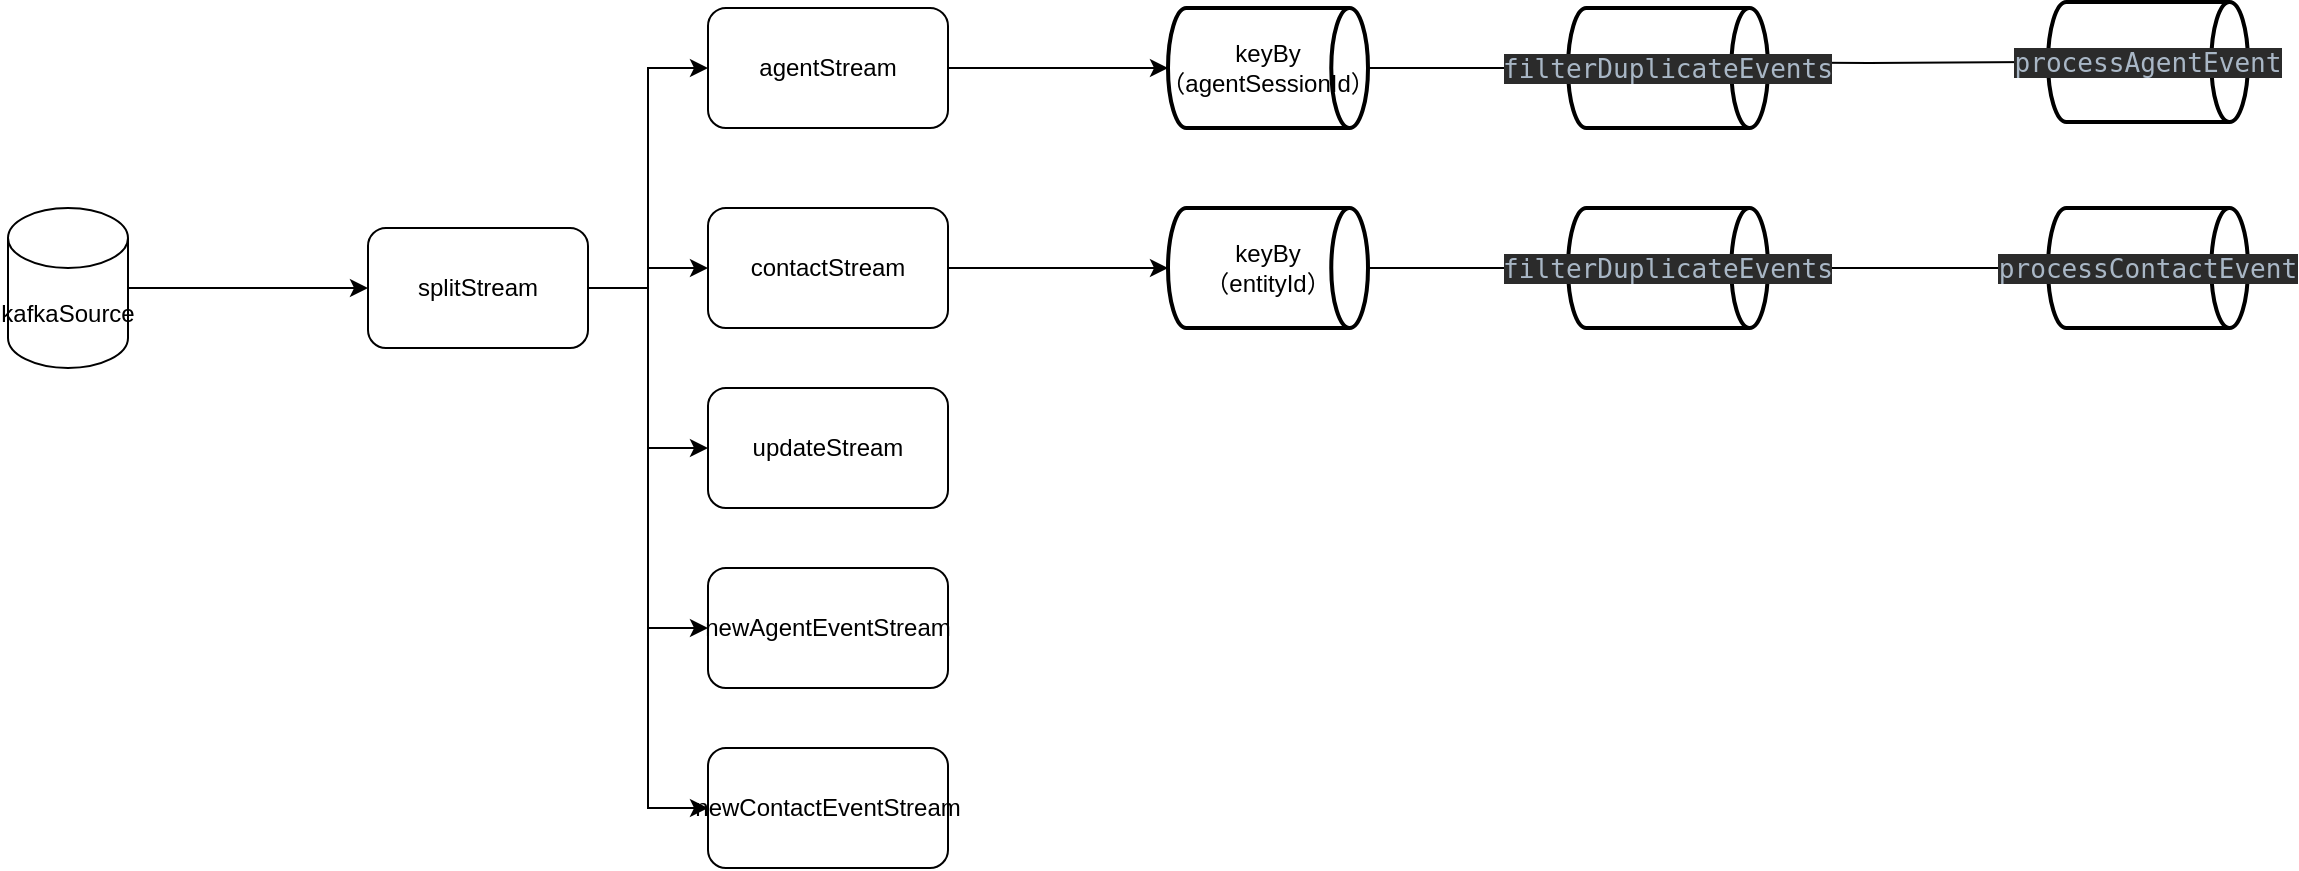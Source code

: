 <mxfile version="21.1.7" type="github" pages="2">
  <diagram name="main" id="odc719tHQT71LVsh4h66">
    <mxGraphModel dx="1187" dy="697" grid="1" gridSize="10" guides="1" tooltips="1" connect="1" arrows="1" fold="1" page="1" pageScale="1" pageWidth="827" pageHeight="1169" math="0" shadow="0">
      <root>
        <mxCell id="0" />
        <mxCell id="1" parent="0" />
        <mxCell id="GYKoJQ0Byy7SxUV7eUTv-8" style="edgeStyle=orthogonalEdgeStyle;rounded=0;orthogonalLoop=1;jettySize=auto;html=1;entryX=0;entryY=0.5;entryDx=0;entryDy=0;" edge="1" parent="1" source="GYKoJQ0Byy7SxUV7eUTv-1" target="GYKoJQ0Byy7SxUV7eUTv-7">
          <mxGeometry relative="1" as="geometry" />
        </mxCell>
        <mxCell id="GYKoJQ0Byy7SxUV7eUTv-1" value="kafkaSource" style="shape=cylinder3;whiteSpace=wrap;html=1;boundedLbl=1;backgroundOutline=1;size=15;" vertex="1" parent="1">
          <mxGeometry x="40" y="280" width="60" height="80" as="geometry" />
        </mxCell>
        <mxCell id="GYKoJQ0Byy7SxUV7eUTv-10" style="edgeStyle=orthogonalEdgeStyle;rounded=0;orthogonalLoop=1;jettySize=auto;html=1;entryX=0;entryY=0.5;entryDx=0;entryDy=0;" edge="1" parent="1" source="GYKoJQ0Byy7SxUV7eUTv-7" target="GYKoJQ0Byy7SxUV7eUTv-9">
          <mxGeometry relative="1" as="geometry" />
        </mxCell>
        <mxCell id="GYKoJQ0Byy7SxUV7eUTv-12" style="edgeStyle=orthogonalEdgeStyle;rounded=0;orthogonalLoop=1;jettySize=auto;html=1;" edge="1" parent="1" source="GYKoJQ0Byy7SxUV7eUTv-7" target="GYKoJQ0Byy7SxUV7eUTv-11">
          <mxGeometry relative="1" as="geometry" />
        </mxCell>
        <mxCell id="GYKoJQ0Byy7SxUV7eUTv-14" style="edgeStyle=orthogonalEdgeStyle;rounded=0;orthogonalLoop=1;jettySize=auto;html=1;entryX=0;entryY=0.5;entryDx=0;entryDy=0;" edge="1" parent="1" source="GYKoJQ0Byy7SxUV7eUTv-7" target="GYKoJQ0Byy7SxUV7eUTv-13">
          <mxGeometry relative="1" as="geometry" />
        </mxCell>
        <mxCell id="GYKoJQ0Byy7SxUV7eUTv-16" style="edgeStyle=orthogonalEdgeStyle;rounded=0;orthogonalLoop=1;jettySize=auto;html=1;entryX=0;entryY=0.5;entryDx=0;entryDy=0;" edge="1" parent="1" source="GYKoJQ0Byy7SxUV7eUTv-7" target="GYKoJQ0Byy7SxUV7eUTv-15">
          <mxGeometry relative="1" as="geometry" />
        </mxCell>
        <mxCell id="GYKoJQ0Byy7SxUV7eUTv-18" style="edgeStyle=orthogonalEdgeStyle;rounded=0;orthogonalLoop=1;jettySize=auto;html=1;entryX=0;entryY=0.5;entryDx=0;entryDy=0;" edge="1" parent="1" source="GYKoJQ0Byy7SxUV7eUTv-7" target="GYKoJQ0Byy7SxUV7eUTv-17">
          <mxGeometry relative="1" as="geometry" />
        </mxCell>
        <mxCell id="GYKoJQ0Byy7SxUV7eUTv-7" value="splitStream" style="rounded=1;whiteSpace=wrap;html=1;" vertex="1" parent="1">
          <mxGeometry x="220" y="290" width="110" height="60" as="geometry" />
        </mxCell>
        <mxCell id="GYKoJQ0Byy7SxUV7eUTv-32" style="edgeStyle=orthogonalEdgeStyle;rounded=0;orthogonalLoop=1;jettySize=auto;html=1;entryX=0;entryY=0.5;entryDx=0;entryDy=0;entryPerimeter=0;" edge="1" parent="1" source="GYKoJQ0Byy7SxUV7eUTv-9" target="GYKoJQ0Byy7SxUV7eUTv-37">
          <mxGeometry relative="1" as="geometry">
            <mxPoint x="589.966" y="210.8" as="targetPoint" />
          </mxGeometry>
        </mxCell>
        <mxCell id="GYKoJQ0Byy7SxUV7eUTv-9" value="agentStream" style="rounded=1;whiteSpace=wrap;html=1;" vertex="1" parent="1">
          <mxGeometry x="390" y="180" width="120" height="60" as="geometry" />
        </mxCell>
        <mxCell id="GYKoJQ0Byy7SxUV7eUTv-43" style="edgeStyle=orthogonalEdgeStyle;rounded=0;orthogonalLoop=1;jettySize=auto;html=1;entryX=0;entryY=0.5;entryDx=0;entryDy=0;entryPerimeter=0;" edge="1" parent="1" source="GYKoJQ0Byy7SxUV7eUTv-11" target="GYKoJQ0Byy7SxUV7eUTv-42">
          <mxGeometry relative="1" as="geometry" />
        </mxCell>
        <mxCell id="GYKoJQ0Byy7SxUV7eUTv-11" value="contactStream" style="rounded=1;whiteSpace=wrap;html=1;" vertex="1" parent="1">
          <mxGeometry x="390" y="280" width="120" height="60" as="geometry" />
        </mxCell>
        <mxCell id="GYKoJQ0Byy7SxUV7eUTv-13" value="updateStream" style="rounded=1;whiteSpace=wrap;html=1;" vertex="1" parent="1">
          <mxGeometry x="390" y="370" width="120" height="60" as="geometry" />
        </mxCell>
        <mxCell id="GYKoJQ0Byy7SxUV7eUTv-15" value="newAgentEventStream" style="rounded=1;whiteSpace=wrap;html=1;" vertex="1" parent="1">
          <mxGeometry x="390" y="460" width="120" height="60" as="geometry" />
        </mxCell>
        <mxCell id="GYKoJQ0Byy7SxUV7eUTv-17" value="newContactEventStream" style="rounded=1;whiteSpace=wrap;html=1;" vertex="1" parent="1">
          <mxGeometry x="390" y="550" width="120" height="60" as="geometry" />
        </mxCell>
        <mxCell id="GYKoJQ0Byy7SxUV7eUTv-34" style="edgeStyle=orthogonalEdgeStyle;rounded=0;orthogonalLoop=1;jettySize=auto;html=1;entryX=0;entryY=0.5;entryDx=0;entryDy=0;entryPerimeter=0;" edge="1" parent="1" target="GYKoJQ0Byy7SxUV7eUTv-40">
          <mxGeometry relative="1" as="geometry">
            <mxPoint x="880" y="207" as="sourcePoint" />
            <mxPoint x="1240" y="188.5" as="targetPoint" />
          </mxGeometry>
        </mxCell>
        <mxCell id="GYKoJQ0Byy7SxUV7eUTv-33" style="edgeStyle=orthogonalEdgeStyle;rounded=0;orthogonalLoop=1;jettySize=auto;html=1;entryX=0;entryY=0.5;entryDx=0;entryDy=0;entryPerimeter=0;" edge="1" parent="1" source="GYKoJQ0Byy7SxUV7eUTv-37" target="GYKoJQ0Byy7SxUV7eUTv-39">
          <mxGeometry relative="1" as="geometry">
            <mxPoint x="669.966" y="210.8" as="sourcePoint" />
            <mxPoint x="800" y="207" as="targetPoint" />
          </mxGeometry>
        </mxCell>
        <mxCell id="GYKoJQ0Byy7SxUV7eUTv-39" value="&lt;div style=&quot;background-color:#2b2b2b;color:#a9b7c6;font-family:&#39;JetBrains Mono&#39;,monospace;font-size:9.8pt;&quot;&gt;&lt;pre&gt;filterDuplicateEvents&lt;/pre&gt;&lt;/div&gt;" style="strokeWidth=2;html=1;shape=mxgraph.flowchart.direct_data;whiteSpace=wrap;" vertex="1" parent="1">
          <mxGeometry x="820" y="180" width="100" height="60" as="geometry" />
        </mxCell>
        <mxCell id="GYKoJQ0Byy7SxUV7eUTv-40" value="&lt;div style=&quot;background-color:#2b2b2b;color:#a9b7c6;font-family:&#39;JetBrains Mono&#39;,monospace;font-size:9.8pt;&quot;&gt;&lt;pre&gt;processAgentEvent&lt;/pre&gt;&lt;/div&gt;" style="strokeWidth=2;html=1;shape=mxgraph.flowchart.direct_data;whiteSpace=wrap;" vertex="1" parent="1">
          <mxGeometry x="1060" y="177" width="100" height="60" as="geometry" />
        </mxCell>
        <mxCell id="GYKoJQ0Byy7SxUV7eUTv-37" value="keyBy（agentSessionId）" style="strokeWidth=2;html=1;shape=mxgraph.flowchart.direct_data;whiteSpace=wrap;" vertex="1" parent="1">
          <mxGeometry x="620" y="180" width="100" height="60" as="geometry" />
        </mxCell>
        <mxCell id="GYKoJQ0Byy7SxUV7eUTv-45" style="edgeStyle=orthogonalEdgeStyle;rounded=0;orthogonalLoop=1;jettySize=auto;html=1;entryX=0;entryY=0.5;entryDx=0;entryDy=0;entryPerimeter=0;" edge="1" parent="1" source="GYKoJQ0Byy7SxUV7eUTv-42" target="GYKoJQ0Byy7SxUV7eUTv-44">
          <mxGeometry relative="1" as="geometry" />
        </mxCell>
        <mxCell id="GYKoJQ0Byy7SxUV7eUTv-42" value="keyBy&lt;br&gt;（entityId&lt;span style=&quot;background-color: initial;&quot;&gt;）&lt;/span&gt;" style="strokeWidth=2;html=1;shape=mxgraph.flowchart.direct_data;whiteSpace=wrap;" vertex="1" parent="1">
          <mxGeometry x="620" y="280" width="100" height="60" as="geometry" />
        </mxCell>
        <mxCell id="GYKoJQ0Byy7SxUV7eUTv-47" style="edgeStyle=orthogonalEdgeStyle;rounded=0;orthogonalLoop=1;jettySize=auto;html=1;" edge="1" parent="1" source="GYKoJQ0Byy7SxUV7eUTv-44" target="GYKoJQ0Byy7SxUV7eUTv-46">
          <mxGeometry relative="1" as="geometry" />
        </mxCell>
        <mxCell id="GYKoJQ0Byy7SxUV7eUTv-44" value="&lt;div style=&quot;background-color:#2b2b2b;color:#a9b7c6;font-family:&#39;JetBrains Mono&#39;,monospace;font-size:9.8pt;&quot;&gt;&lt;pre&gt;filterDuplicateEvents&lt;/pre&gt;&lt;/div&gt;" style="strokeWidth=2;html=1;shape=mxgraph.flowchart.direct_data;whiteSpace=wrap;" vertex="1" parent="1">
          <mxGeometry x="820" y="280" width="100" height="60" as="geometry" />
        </mxCell>
        <mxCell id="GYKoJQ0Byy7SxUV7eUTv-46" value="&lt;div style=&quot;background-color:#2b2b2b;color:#a9b7c6;font-family:&#39;JetBrains Mono&#39;,monospace;font-size:9.8pt;&quot;&gt;&lt;pre&gt;processContactEvent&lt;/pre&gt;&lt;/div&gt;" style="strokeWidth=2;html=1;shape=mxgraph.flowchart.direct_data;whiteSpace=wrap;" vertex="1" parent="1">
          <mxGeometry x="1060" y="280" width="100" height="60" as="geometry" />
        </mxCell>
      </root>
    </mxGraphModel>
  </diagram>
  <diagram id="h__2FS312G6_Hfj47WM7" name="filterDuplicateEvents">
    <mxGraphModel dx="1187" dy="697" grid="1" gridSize="10" guides="1" tooltips="1" connect="1" arrows="1" fold="1" page="1" pageScale="1" pageWidth="827" pageHeight="1169" math="0" shadow="0">
      <root>
        <mxCell id="0" />
        <mxCell id="1" parent="0" />
        <mxCell id="EloGCIP4bISchfyABsFi-3" style="edgeStyle=orthogonalEdgeStyle;rounded=0;orthogonalLoop=1;jettySize=auto;html=1;" edge="1" parent="1" source="EloGCIP4bISchfyABsFi-1" target="EloGCIP4bISchfyABsFi-2">
          <mxGeometry relative="1" as="geometry" />
        </mxCell>
        <mxCell id="EloGCIP4bISchfyABsFi-4" value="&lt;div style=&quot;background-color:#2b2b2b;color:#a9b7c6;font-family:&#39;JetBrains Mono&#39;,monospace;font-size:9.8pt;&quot;&gt;&lt;pre&gt;&lt;br&gt;&lt;/pre&gt;&lt;/div&gt;" style="edgeLabel;html=1;align=center;verticalAlign=middle;resizable=0;points=[];" vertex="1" connectable="0" parent="EloGCIP4bISchfyABsFi-3">
          <mxGeometry x="-0.241" y="-1" relative="1" as="geometry">
            <mxPoint as="offset" />
          </mxGeometry>
        </mxCell>
        <mxCell id="EloGCIP4bISchfyABsFi-5" value="&lt;div&gt;AGENT_EVENT&lt;/div&gt;&lt;div&gt;&lt;span style=&quot;font-size: 11px;&quot;&gt;InteractionId.nonEmpty&lt;/span&gt;&lt;/div&gt;" style="edgeLabel;html=1;align=center;verticalAlign=middle;resizable=0;points=[];" vertex="1" connectable="0" parent="EloGCIP4bISchfyABsFi-3">
          <mxGeometry x="-0.248" y="-1" relative="1" as="geometry">
            <mxPoint as="offset" />
          </mxGeometry>
        </mxCell>
        <mxCell id="EloGCIP4bISchfyABsFi-7" style="edgeStyle=orthogonalEdgeStyle;rounded=0;orthogonalLoop=1;jettySize=auto;html=1;entryX=0.5;entryY=0;entryDx=0;entryDy=0;" edge="1" parent="1" source="EloGCIP4bISchfyABsFi-1" target="EloGCIP4bISchfyABsFi-6">
          <mxGeometry relative="1" as="geometry" />
        </mxCell>
        <mxCell id="EloGCIP4bISchfyABsFi-9" style="edgeStyle=orthogonalEdgeStyle;rounded=0;orthogonalLoop=1;jettySize=auto;html=1;entryX=0.5;entryY=0;entryDx=0;entryDy=0;" edge="1" parent="1" source="EloGCIP4bISchfyABsFi-1" target="EloGCIP4bISchfyABsFi-8">
          <mxGeometry relative="1" as="geometry" />
        </mxCell>
        <mxCell id="EloGCIP4bISchfyABsFi-10" value="&lt;div&gt;NEW_AGENT_EVENT&lt;/div&gt;&lt;div&gt;&lt;span style=&quot;font-size: 11px;&quot;&gt;NEW_CONTACT_EVENT&lt;/span&gt;&lt;/div&gt;&lt;div&gt;&lt;span style=&quot;font-size: 11px;&quot;&gt;CONTACT_EVENT&lt;/span&gt;&lt;/div&gt;" style="edgeLabel;html=1;align=center;verticalAlign=middle;resizable=0;points=[];" vertex="1" connectable="0" parent="EloGCIP4bISchfyABsFi-9">
          <mxGeometry x="-0.207" y="4" relative="1" as="geometry">
            <mxPoint as="offset" />
          </mxGeometry>
        </mxCell>
        <mxCell id="EloGCIP4bISchfyABsFi-1" value="&lt;div style=&quot;background-color:#2b2b2b;color:#a9b7c6;font-family:&#39;JetBrains Mono&#39;,monospace;font-size:9.8pt;&quot;&gt;&lt;pre&gt;processElement&lt;/pre&gt;&lt;/div&gt;" style="ellipse;whiteSpace=wrap;html=1;" vertex="1" parent="1">
          <mxGeometry x="390" y="60" width="120" height="80" as="geometry" />
        </mxCell>
        <mxCell id="0B_UrC9FMJTI0KPQByOt-2" style="edgeStyle=orthogonalEdgeStyle;rounded=0;orthogonalLoop=1;jettySize=auto;html=1;entryX=0.5;entryY=0;entryDx=0;entryDy=0;entryPerimeter=0;" edge="1" parent="1" source="EloGCIP4bISchfyABsFi-2" target="0B_UrC9FMJTI0KPQByOt-1">
          <mxGeometry relative="1" as="geometry" />
        </mxCell>
        <mxCell id="EloGCIP4bISchfyABsFi-2" value="&lt;div style=&quot;background-color:#2b2b2b;color:#a9b7c6;font-family:&#39;JetBrains Mono&#39;,monospace;font-size:9.8pt;&quot;&gt;&lt;pre&gt;shouldProcessEventsWithCallId&lt;/pre&gt;&lt;/div&gt;" style="rhombus;whiteSpace=wrap;html=1;" vertex="1" parent="1">
          <mxGeometry x="130" y="170" width="80" height="80" as="geometry" />
        </mxCell>
        <mxCell id="EloGCIP4bISchfyABsFi-6" value="&lt;div style=&quot;background-color:#2b2b2b;color:#a9b7c6;font-family:&#39;JetBrains Mono&#39;,monospace;font-size:9.8pt;&quot;&gt;&lt;pre&gt;shouldProcessEventsWithOutCallId&lt;/pre&gt;&lt;/div&gt;" style="rhombus;whiteSpace=wrap;html=1;" vertex="1" parent="1">
          <mxGeometry x="410" y="180" width="80" height="80" as="geometry" />
        </mxCell>
        <mxCell id="EloGCIP4bISchfyABsFi-8" value="&lt;div style=&quot;background-color:#2b2b2b;color:#a9b7c6;font-family:&#39;JetBrains Mono&#39;,monospace;font-size:9.8pt;&quot;&gt;&lt;pre&gt;shouldProcessContactEvent&lt;/pre&gt;&lt;/div&gt;" style="rhombus;whiteSpace=wrap;html=1;" vertex="1" parent="1">
          <mxGeometry x="680" y="180" width="80" height="80" as="geometry" />
        </mxCell>
        <mxCell id="0B_UrC9FMJTI0KPQByOt-1" value="&lt;div&gt;contains&lt;/div&gt;&lt;div&gt;(identifierForRecord)&lt;/div&gt;" style="strokeWidth=2;html=1;shape=mxgraph.flowchart.direct_data;whiteSpace=wrap;" vertex="1" parent="1">
          <mxGeometry x="120" y="300" width="100" height="60" as="geometry" />
        </mxCell>
      </root>
    </mxGraphModel>
  </diagram>
</mxfile>

